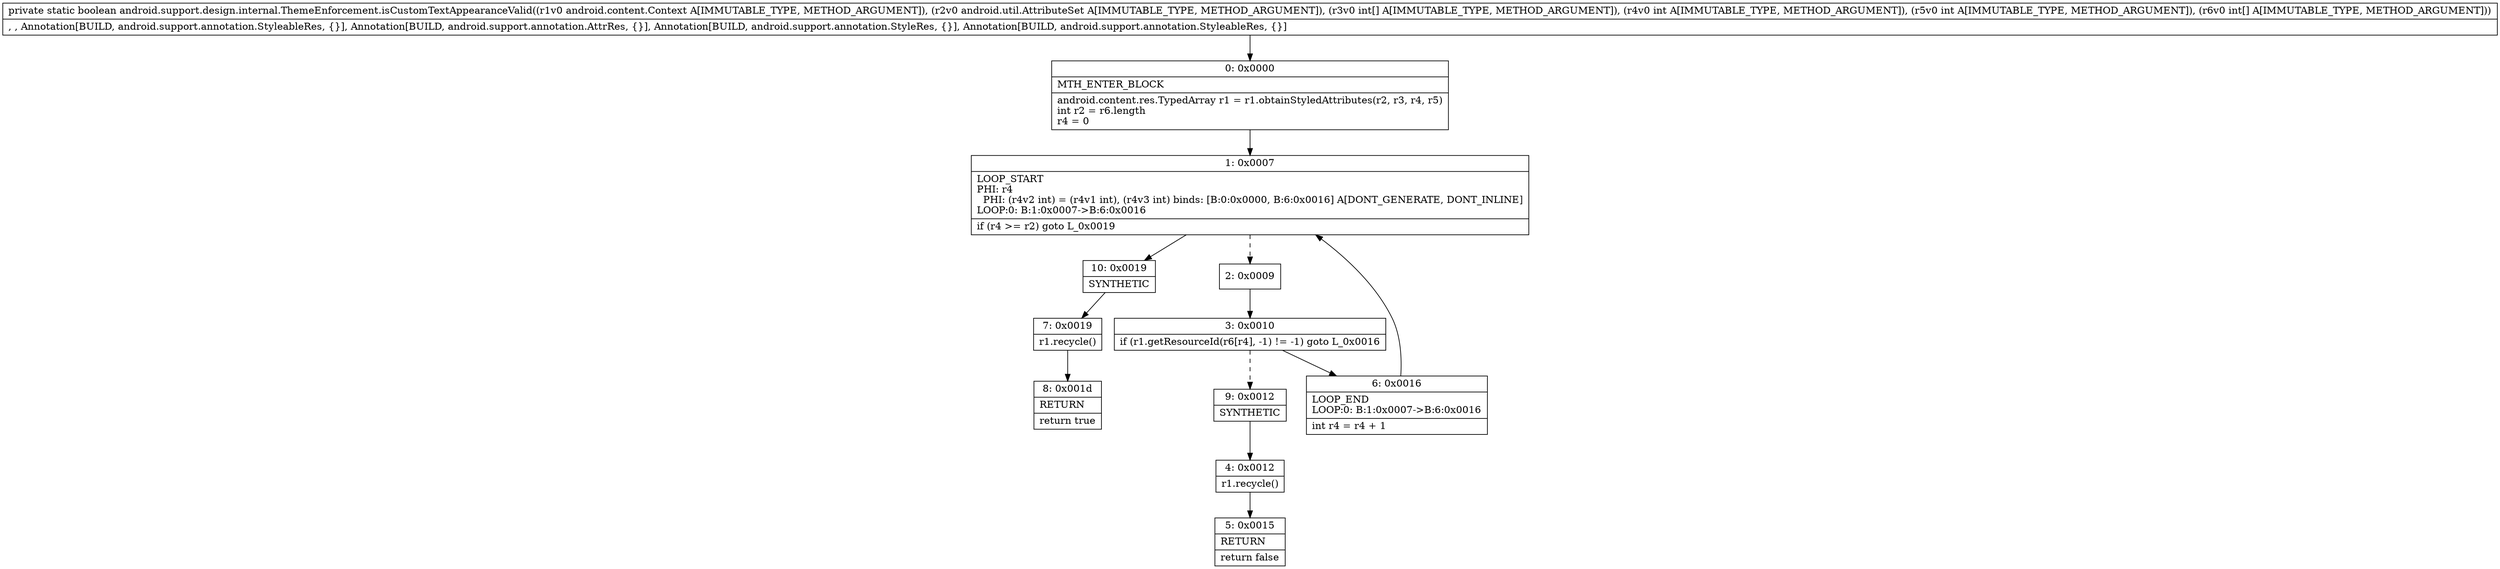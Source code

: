 digraph "CFG forandroid.support.design.internal.ThemeEnforcement.isCustomTextAppearanceValid(Landroid\/content\/Context;Landroid\/util\/AttributeSet;[III[I)Z" {
Node_0 [shape=record,label="{0\:\ 0x0000|MTH_ENTER_BLOCK\l|android.content.res.TypedArray r1 = r1.obtainStyledAttributes(r2, r3, r4, r5)\lint r2 = r6.length\lr4 = 0\l}"];
Node_1 [shape=record,label="{1\:\ 0x0007|LOOP_START\lPHI: r4 \l  PHI: (r4v2 int) = (r4v1 int), (r4v3 int) binds: [B:0:0x0000, B:6:0x0016] A[DONT_GENERATE, DONT_INLINE]\lLOOP:0: B:1:0x0007\-\>B:6:0x0016\l|if (r4 \>= r2) goto L_0x0019\l}"];
Node_2 [shape=record,label="{2\:\ 0x0009}"];
Node_3 [shape=record,label="{3\:\ 0x0010|if (r1.getResourceId(r6[r4], \-1) != \-1) goto L_0x0016\l}"];
Node_4 [shape=record,label="{4\:\ 0x0012|r1.recycle()\l}"];
Node_5 [shape=record,label="{5\:\ 0x0015|RETURN\l|return false\l}"];
Node_6 [shape=record,label="{6\:\ 0x0016|LOOP_END\lLOOP:0: B:1:0x0007\-\>B:6:0x0016\l|int r4 = r4 + 1\l}"];
Node_7 [shape=record,label="{7\:\ 0x0019|r1.recycle()\l}"];
Node_8 [shape=record,label="{8\:\ 0x001d|RETURN\l|return true\l}"];
Node_9 [shape=record,label="{9\:\ 0x0012|SYNTHETIC\l}"];
Node_10 [shape=record,label="{10\:\ 0x0019|SYNTHETIC\l}"];
MethodNode[shape=record,label="{private static boolean android.support.design.internal.ThemeEnforcement.isCustomTextAppearanceValid((r1v0 android.content.Context A[IMMUTABLE_TYPE, METHOD_ARGUMENT]), (r2v0 android.util.AttributeSet A[IMMUTABLE_TYPE, METHOD_ARGUMENT]), (r3v0 int[] A[IMMUTABLE_TYPE, METHOD_ARGUMENT]), (r4v0 int A[IMMUTABLE_TYPE, METHOD_ARGUMENT]), (r5v0 int A[IMMUTABLE_TYPE, METHOD_ARGUMENT]), (r6v0 int[] A[IMMUTABLE_TYPE, METHOD_ARGUMENT]))  | , , Annotation[BUILD, android.support.annotation.StyleableRes, \{\}], Annotation[BUILD, android.support.annotation.AttrRes, \{\}], Annotation[BUILD, android.support.annotation.StyleRes, \{\}], Annotation[BUILD, android.support.annotation.StyleableRes, \{\}]\l}"];
MethodNode -> Node_0;
Node_0 -> Node_1;
Node_1 -> Node_2[style=dashed];
Node_1 -> Node_10;
Node_2 -> Node_3;
Node_3 -> Node_6;
Node_3 -> Node_9[style=dashed];
Node_4 -> Node_5;
Node_6 -> Node_1;
Node_7 -> Node_8;
Node_9 -> Node_4;
Node_10 -> Node_7;
}

